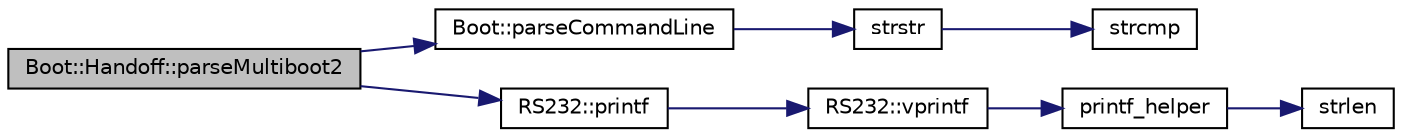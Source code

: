 digraph "Boot::Handoff::parseMultiboot2"
{
 // LATEX_PDF_SIZE
  edge [fontname="Helvetica",fontsize="10",labelfontname="Helvetica",labelfontsize="10"];
  node [fontname="Helvetica",fontsize="10",shape=record];
  rankdir="LR";
  Node1 [label="Boot::Handoff::parseMultiboot2",height=0.2,width=0.4,color="black", fillcolor="grey75", style="filled", fontcolor="black",tooltip=" "];
  Node1 -> Node2 [color="midnightblue",fontsize="10",style="solid",fontname="Helvetica"];
  Node2 [label="Boot::parseCommandLine",height=0.2,width=0.4,color="black", fillcolor="white", style="filled",URL="$da/d80/namespace_boot.html#a06e63f208a6743c77e14c9428a7446c9",tooltip="Parse a command line for registered arguments."];
  Node2 -> Node3 [color="midnightblue",fontsize="10",style="solid",fontname="Helvetica"];
  Node3 [label="strstr",height=0.2,width=0.4,color="black", fillcolor="white", style="filled",URL="$d5/d24/string_8cpp.html#ae1e87cf0776db5e2c3f9350b61e56000",tooltip="Locates a substring (needle) within a containing string (haystack)"];
  Node3 -> Node4 [color="midnightblue",fontsize="10",style="solid",fontname="Helvetica"];
  Node4 [label="strcmp",height=0.2,width=0.4,color="black", fillcolor="white", style="filled",URL="$d5/d24/string_8cpp.html#a11bd144d7d44914099a3aeddf1c8567d",tooltip="Compares two strings."];
  Node1 -> Node5 [color="midnightblue",fontsize="10",style="solid",fontname="Helvetica"];
  Node5 [label="RS232::printf",height=0.2,width=0.4,color="black", fillcolor="white", style="filled",URL="$d7/d75/namespace_r_s232.html#a394b7ac1c601a47c2881a460eb41171a",tooltip="Prints a formatted string to serial output."];
  Node5 -> Node6 [color="midnightblue",fontsize="10",style="solid",fontname="Helvetica"];
  Node6 [label="RS232::vprintf",height=0.2,width=0.4,color="black", fillcolor="white", style="filled",URL="$d7/d75/namespace_r_s232.html#a04a4582da3c891beaa849f3ce2189975",tooltip="Prints a formatted string to serial output using a va_list of arguments."];
  Node6 -> Node7 [color="midnightblue",fontsize="10",style="solid",fontname="Helvetica"];
  Node7 [label="printf_helper",height=0.2,width=0.4,color="black", fillcolor="white", style="filled",URL="$d4/d64/printf_8cpp.html#a85a2fff114bf015eba22a1dc163bf1ba",tooltip="Perform all printf operations on the format string using the provided argument list and uses the call..."];
  Node7 -> Node8 [color="midnightblue",fontsize="10",style="solid",fontname="Helvetica"];
  Node8 [label="strlen",height=0.2,width=0.4,color="black", fillcolor="white", style="filled",URL="$d5/d24/string_8cpp.html#a2dee044e4e667b5b789b493abd21cfa4",tooltip="Returns the length of a string."];
}
